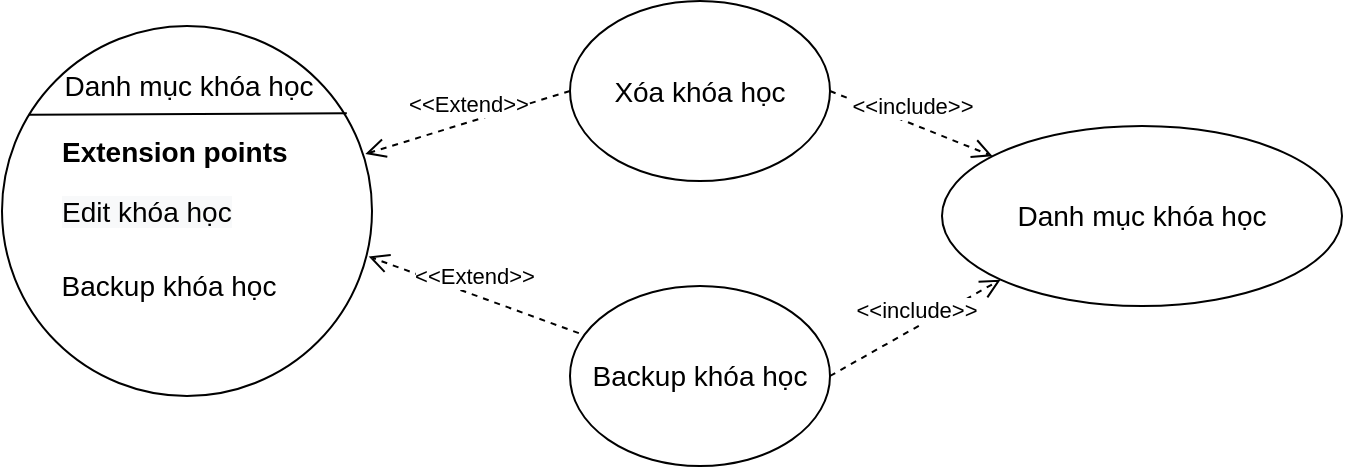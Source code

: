<mxfile version="15.2.9" type="device"><diagram id="Om6AKcVQPbS0g4-CRYKm" name="Page-1"><mxGraphModel dx="1040" dy="588" grid="1" gridSize="10" guides="1" tooltips="1" connect="1" arrows="1" fold="1" page="1" pageScale="1" pageWidth="827" pageHeight="1169" math="0" shadow="0"><root><mxCell id="0"/><mxCell id="1" parent="0"/><mxCell id="sEHe1qLxjSNEM-qLcDCa-2" value="" style="ellipse;whiteSpace=wrap;html=1;aspect=fixed;" parent="1" vertex="1"><mxGeometry x="130" y="190" width="185" height="185" as="geometry"/></mxCell><mxCell id="sEHe1qLxjSNEM-qLcDCa-3" value="" style="endArrow=none;html=1;exitX=0.072;exitY=0.24;exitDx=0;exitDy=0;exitPerimeter=0;entryX=0.932;entryY=0.236;entryDx=0;entryDy=0;entryPerimeter=0;" parent="1" source="sEHe1qLxjSNEM-qLcDCa-2" target="sEHe1qLxjSNEM-qLcDCa-2" edge="1"><mxGeometry width="50" height="50" relative="1" as="geometry"><mxPoint x="335" y="360" as="sourcePoint"/><mxPoint x="295" y="245" as="targetPoint"/></mxGeometry></mxCell><mxCell id="sEHe1qLxjSNEM-qLcDCa-4" value="&lt;font style=&quot;font-size: 14px&quot;&gt;Danh mục khóa học&lt;/font&gt;" style="text;html=1;align=center;verticalAlign=middle;resizable=0;points=[];autosize=1;strokeColor=none;fillColor=none;" parent="1" vertex="1"><mxGeometry x="152.5" y="210" width="140" height="20" as="geometry"/></mxCell><mxCell id="sEHe1qLxjSNEM-qLcDCa-21" value="&lt;span style=&quot;color: rgb(0 , 0 , 0) ; font-family: &amp;#34;helvetica&amp;#34; ; font-size: 14px ; font-style: normal ; font-weight: 400 ; letter-spacing: normal ; text-align: center ; text-indent: 0px ; text-transform: none ; word-spacing: 0px ; background-color: rgb(248 , 249 , 250) ; display: inline ; float: none&quot;&gt;Edit khóa học&lt;/span&gt;" style="text;whiteSpace=wrap;html=1;" parent="1" vertex="1"><mxGeometry x="157.5" y="267.5" width="110" height="30" as="geometry"/></mxCell><mxCell id="sEHe1qLxjSNEM-qLcDCa-24" value="&lt;div style=&quot;text-align: center&quot;&gt;&lt;font face=&quot;helvetica&quot; size=&quot;1&quot;&gt;&lt;b style=&quot;font-size: 14px&quot;&gt;Extension points&lt;/b&gt;&lt;/font&gt;&lt;/div&gt;" style="text;whiteSpace=wrap;html=1;" parent="1" vertex="1"><mxGeometry x="157.5" y="237.5" width="130" height="30" as="geometry"/></mxCell><mxCell id="N1doVebU_agsZ2zSNGE--13" value="&lt;font style=&quot;font-size: 14px&quot;&gt;Backup khóa học&lt;/font&gt;" style="text;html=1;align=center;verticalAlign=middle;resizable=0;points=[];autosize=1;strokeColor=none;fillColor=none;" parent="1" vertex="1"><mxGeometry x="152.5" y="310" width="120" height="20" as="geometry"/></mxCell><mxCell id="N1doVebU_agsZ2zSNGE--24" value="&amp;lt;&amp;lt;Extend&amp;gt;&amp;gt;" style="html=1;verticalAlign=bottom;endArrow=open;dashed=1;endSize=8;exitX=0;exitY=0.5;exitDx=0;exitDy=0;entryX=0.982;entryY=0.346;entryDx=0;entryDy=0;entryPerimeter=0;" parent="1" source="N1doVebU_agsZ2zSNGE--26" target="sEHe1qLxjSNEM-qLcDCa-2" edge="1"><mxGeometry relative="1" as="geometry"><mxPoint x="470" y="220" as="sourcePoint"/><mxPoint x="321.006" y="265.612" as="targetPoint"/></mxGeometry></mxCell><mxCell id="N1doVebU_agsZ2zSNGE--26" value="&lt;font style=&quot;font-size: 14px&quot;&gt;Xóa khóa học&lt;/font&gt;" style="ellipse;whiteSpace=wrap;html=1;" parent="1" vertex="1"><mxGeometry x="414" y="177.5" width="130" height="90" as="geometry"/></mxCell><mxCell id="8jmcqlMJnHbfWud8CvuQ-1" value="&lt;font style=&quot;font-size: 14px&quot;&gt;Backup khóa học&lt;/font&gt;" style="ellipse;whiteSpace=wrap;html=1;" vertex="1" parent="1"><mxGeometry x="414" y="320" width="130" height="90" as="geometry"/></mxCell><mxCell id="8jmcqlMJnHbfWud8CvuQ-2" value="&amp;lt;&amp;lt;Extend&amp;gt;&amp;gt;" style="html=1;verticalAlign=bottom;endArrow=open;dashed=1;endSize=8;exitX=0.034;exitY=0.262;exitDx=0;exitDy=0;entryX=0.991;entryY=0.623;entryDx=0;entryDy=0;exitPerimeter=0;entryPerimeter=0;" edge="1" parent="1" source="8jmcqlMJnHbfWud8CvuQ-1" target="sEHe1qLxjSNEM-qLcDCa-2"><mxGeometry relative="1" as="geometry"><mxPoint x="434.16" y="353.13" as="sourcePoint"/><mxPoint x="315.195" y="338.38" as="targetPoint"/></mxGeometry></mxCell><mxCell id="8jmcqlMJnHbfWud8CvuQ-3" value="&lt;font style=&quot;font-size: 14px&quot;&gt;Danh mục khóa học&lt;/font&gt;" style="ellipse;whiteSpace=wrap;html=1;" vertex="1" parent="1"><mxGeometry x="600" y="240" width="200" height="90" as="geometry"/></mxCell><mxCell id="8jmcqlMJnHbfWud8CvuQ-4" value="&amp;lt;&amp;lt;include&amp;gt;&amp;gt;" style="html=1;verticalAlign=bottom;endArrow=open;dashed=1;endSize=8;exitX=1;exitY=0.5;exitDx=0;exitDy=0;" edge="1" parent="1" source="N1doVebU_agsZ2zSNGE--26" target="8jmcqlMJnHbfWud8CvuQ-3"><mxGeometry relative="1" as="geometry"><mxPoint x="424" y="232.5" as="sourcePoint"/><mxPoint x="321.67" y="264.01" as="targetPoint"/></mxGeometry></mxCell><mxCell id="8jmcqlMJnHbfWud8CvuQ-5" value="&amp;lt;&amp;lt;include&amp;gt;&amp;gt;" style="html=1;verticalAlign=bottom;endArrow=open;dashed=1;endSize=8;exitX=1;exitY=0.5;exitDx=0;exitDy=0;entryX=0;entryY=1;entryDx=0;entryDy=0;" edge="1" parent="1" source="8jmcqlMJnHbfWud8CvuQ-1" target="8jmcqlMJnHbfWud8CvuQ-3"><mxGeometry relative="1" as="geometry"><mxPoint x="554" y="232.5" as="sourcePoint"/><mxPoint x="635.047" y="265.211" as="targetPoint"/></mxGeometry></mxCell></root></mxGraphModel></diagram></mxfile>